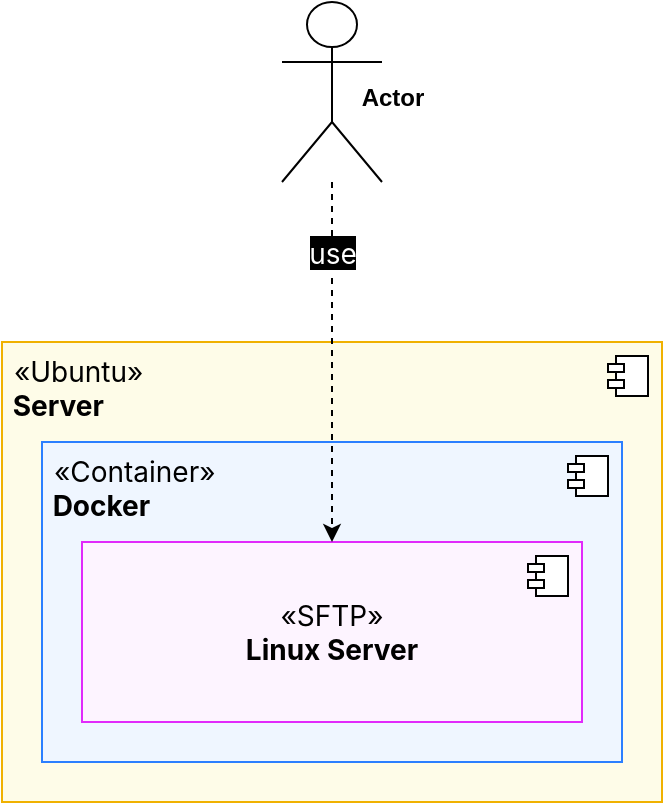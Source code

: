 <mxfile version="27.0.5" pages="3">
  <diagram name="server_sftp-introduction" id="ZuUjq1oBNj3Yt_BZWQuD">
    <mxGraphModel dx="601" dy="376" grid="1" gridSize="10" guides="1" tooltips="1" connect="1" arrows="1" fold="1" page="1" pageScale="1" pageWidth="350" pageHeight="420" math="0" shadow="0">
      <root>
        <mxCell id="0" />
        <mxCell id="1" parent="0" />
        <mxCell id="nhUN8rxTikC8suUAEnMW-1" value="&amp;nbsp;«Ubuntu»&lt;br&gt;&lt;b&gt;&amp;nbsp;Server&lt;/b&gt;" style="html=1;dropTarget=0;whiteSpace=wrap;align=left;verticalAlign=top;fillColor=light-dark(#FEFCE8,#FEFCE8);fontFamily=Inter;strokeColor=#F0B100;fontSize=14;" vertex="1" parent="1">
          <mxGeometry x="10" y="180" width="330" height="230" as="geometry" />
        </mxCell>
        <mxCell id="nhUN8rxTikC8suUAEnMW-2" value="" style="shape=module;jettyWidth=8;jettyHeight=4;fontFamily=Inter;fontSize=14;" vertex="1" parent="nhUN8rxTikC8suUAEnMW-1">
          <mxGeometry x="1" width="20" height="20" relative="1" as="geometry">
            <mxPoint x="-27" y="7" as="offset" />
          </mxGeometry>
        </mxCell>
        <mxCell id="nhUN8rxTikC8suUAEnMW-3" value="&amp;nbsp;«Container»&lt;br&gt;&lt;b&gt;&amp;nbsp;Docker&lt;/b&gt;" style="html=1;dropTarget=0;whiteSpace=wrap;align=left;verticalAlign=top;fillColor=#EFF6FF;fontFamily=Inter;strokeColor=#2B7FFF;fontSize=14;" vertex="1" parent="1">
          <mxGeometry x="30" y="230" width="290" height="160" as="geometry" />
        </mxCell>
        <mxCell id="nhUN8rxTikC8suUAEnMW-4" value="" style="shape=module;jettyWidth=8;jettyHeight=4;fontFamily=Inter;fontSize=14;" vertex="1" parent="nhUN8rxTikC8suUAEnMW-3">
          <mxGeometry x="1" width="20" height="20" relative="1" as="geometry">
            <mxPoint x="-27" y="7" as="offset" />
          </mxGeometry>
        </mxCell>
        <mxCell id="nhUN8rxTikC8suUAEnMW-5" value="«SFTP»&lt;br&gt;&lt;b&gt;Linux Server&lt;/b&gt;" style="html=1;dropTarget=0;whiteSpace=wrap;align=center;verticalAlign=middle;fillColor=#FDF4FF;fontFamily=Inter;strokeColor=#E12AFB;fontSize=14;" vertex="1" parent="1">
          <mxGeometry x="50" y="280" width="250" height="90" as="geometry" />
        </mxCell>
        <mxCell id="nhUN8rxTikC8suUAEnMW-6" value="" style="shape=module;jettyWidth=8;jettyHeight=4;fontFamily=Inter;fontSize=14;" vertex="1" parent="nhUN8rxTikC8suUAEnMW-5">
          <mxGeometry x="1" width="20" height="20" relative="1" as="geometry">
            <mxPoint x="-27" y="7" as="offset" />
          </mxGeometry>
        </mxCell>
        <mxCell id="nhUN8rxTikC8suUAEnMW-11" style="edgeStyle=orthogonalEdgeStyle;rounded=0;orthogonalLoop=1;jettySize=auto;html=1;dashed=1;" edge="1" parent="1" source="nhUN8rxTikC8suUAEnMW-8" target="nhUN8rxTikC8suUAEnMW-5">
          <mxGeometry relative="1" as="geometry">
            <mxPoint x="175" y="160" as="sourcePoint" />
            <Array as="points">
              <mxPoint x="175" y="190" />
              <mxPoint x="175" y="190" />
            </Array>
          </mxGeometry>
        </mxCell>
        <mxCell id="nhUN8rxTikC8suUAEnMW-13" value="&lt;span style=&quot;background-color: rgb(0, 0, 0);&quot;&gt;&lt;font style=&quot;color: rgb(255, 255, 255);&quot;&gt;use&lt;/font&gt;&lt;/span&gt;" style="edgeLabel;html=1;align=center;verticalAlign=middle;resizable=0;points=[];fontFamily=Inter;fontSize=14;" vertex="1" connectable="0" parent="nhUN8rxTikC8suUAEnMW-11">
          <mxGeometry x="-0.365" y="-1" relative="1" as="geometry">
            <mxPoint x="1" y="-21" as="offset" />
          </mxGeometry>
        </mxCell>
        <mxCell id="nhUN8rxTikC8suUAEnMW-8" value="" style="shape=umlActor;verticalLabelPosition=bottom;verticalAlign=top;html=1;" vertex="1" parent="1">
          <mxGeometry x="150" y="10" width="50" height="90" as="geometry" />
        </mxCell>
        <mxCell id="nhUN8rxTikC8suUAEnMW-12" value="Actor" style="text;align=center;fontStyle=1;verticalAlign=middle;spacingLeft=3;spacingRight=3;strokeColor=none;rotatable=0;points=[[0,0.5],[1,0.5]];portConstraint=eastwest;html=1;" vertex="1" parent="1">
          <mxGeometry x="165" y="45" width="80" height="26" as="geometry" />
        </mxCell>
      </root>
    </mxGraphModel>
  </diagram>
  <diagram id="3j4ALyZD_itbC8EVBflF" name="server_sftp-docker">
    <mxGraphModel dx="1188" dy="716" grid="1" gridSize="10" guides="1" tooltips="1" connect="1" arrows="1" fold="1" page="1" pageScale="1" pageWidth="500" pageHeight="610" math="0" shadow="0">
      <root>
        <mxCell id="0" />
        <mxCell id="1" parent="0" />
        <mxCell id="jNUU0SotHu1UUU-fDFnR-1" value="«Ubuntu»&lt;br&gt;&lt;b&gt;Server&lt;/b&gt;" style="html=1;dropTarget=0;whiteSpace=wrap;fontSize=14;fontFamily=Inter;verticalAlign=top;fillColor=light-dark(#FEFCE8,#FEFCE8);strokeColor=#F0B100;" vertex="1" parent="1">
          <mxGeometry x="10" y="10" width="480" height="590" as="geometry" />
        </mxCell>
        <mxCell id="jNUU0SotHu1UUU-fDFnR-2" value="" style="shape=module;jettyWidth=8;jettyHeight=4;" vertex="1" parent="jNUU0SotHu1UUU-fDFnR-1">
          <mxGeometry x="1" width="20" height="20" relative="1" as="geometry">
            <mxPoint x="-27" y="7" as="offset" />
          </mxGeometry>
        </mxCell>
        <mxCell id="mxg7SmcjYMl-GCq87uAX-1" value="«Folder»&lt;br&gt;&lt;b&gt;Operating System&lt;/b&gt;" style="html=1;dropTarget=0;whiteSpace=wrap;fontSize=14;fontFamily=Inter;fillColor=#FFE4E6;strokeColor=#FF2056;strokeWidth=2;" vertex="1" parent="1">
          <mxGeometry x="160" y="60" width="180" height="90" as="geometry" />
        </mxCell>
        <mxCell id="mxg7SmcjYMl-GCq87uAX-2" value="" style="shape=module;jettyWidth=8;jettyHeight=4;" vertex="1" parent="mxg7SmcjYMl-GCq87uAX-1">
          <mxGeometry x="1" width="20" height="20" relative="1" as="geometry">
            <mxPoint x="-27" y="7" as="offset" />
          </mxGeometry>
        </mxCell>
        <mxCell id="mxg7SmcjYMl-GCq87uAX-3" value="&lt;span style=&quot;color: rgb(31, 35, 40); font-family: -apple-system, BlinkMacSystemFont, &amp;quot;Segoe UI&amp;quot;, &amp;quot;Noto Sans&amp;quot;, Helvetica, Arial, sans-serif, &amp;quot;Apple Color Emoji&amp;quot;, &amp;quot;Segoe UI Emoji&amp;quot;; font-size: 16px; text-align: start; background-color: rgb(246, 248, 250);&quot;&gt;📂&lt;/span&gt;" style="text;html=1;align=center;verticalAlign=middle;whiteSpace=wrap;rounded=0;" vertex="1" parent="1">
          <mxGeometry x="160" y="70" width="50" height="30" as="geometry" />
        </mxCell>
        <mxCell id="mxg7SmcjYMl-GCq87uAX-7" value="&amp;nbsp;«Container»&lt;br&gt;&lt;b&gt;&amp;nbsp;Docker&lt;/b&gt;" style="html=1;dropTarget=0;whiteSpace=wrap;verticalAlign=top;align=left;fontSize=14;fontFamily=Inter;fillColor=#EFF6FF;strokeColor=#2B7FFF;" vertex="1" parent="1">
          <mxGeometry x="20" y="200" width="460" height="380" as="geometry" />
        </mxCell>
        <mxCell id="mxg7SmcjYMl-GCq87uAX-8" value="" style="shape=module;jettyWidth=8;jettyHeight=4;" vertex="1" parent="mxg7SmcjYMl-GCq87uAX-7">
          <mxGeometry x="1" width="20" height="20" relative="1" as="geometry">
            <mxPoint x="-27" y="7" as="offset" />
          </mxGeometry>
        </mxCell>
        <mxCell id="g61ECsMKBp7kHvWE8j8z-1" value="&amp;nbsp;«SFTP»&lt;br&gt;&lt;b&gt;&amp;nbsp;Linux Server&lt;/b&gt;" style="html=1;dropTarget=0;whiteSpace=wrap;verticalAlign=top;align=left;fillColor=#FDF4FF;strokeColor=#E12AFB;fontSize=14;fontFamily=Inter;" vertex="1" parent="1">
          <mxGeometry x="30" y="250" width="440" height="310" as="geometry" />
        </mxCell>
        <mxCell id="g61ECsMKBp7kHvWE8j8z-2" value="" style="shape=module;jettyWidth=8;jettyHeight=4;" vertex="1" parent="g61ECsMKBp7kHvWE8j8z-1">
          <mxGeometry x="1" width="20" height="20" relative="1" as="geometry">
            <mxPoint x="-27" y="7" as="offset" />
          </mxGeometry>
        </mxCell>
        <mxCell id="mxg7SmcjYMl-GCq87uAX-4" value="«Folder»&lt;br&gt;&lt;b&gt;SFTP Server&lt;/b&gt;" style="html=1;dropTarget=0;whiteSpace=wrap;fontSize=14;fontFamily=Inter;fillColor=#FFE4E6;strokeColor=#FF2056;strokeWidth=2;" vertex="1" parent="1">
          <mxGeometry x="160" y="300" width="180" height="90" as="geometry" />
        </mxCell>
        <mxCell id="mxg7SmcjYMl-GCq87uAX-5" value="" style="shape=module;jettyWidth=8;jettyHeight=4;" vertex="1" parent="mxg7SmcjYMl-GCq87uAX-4">
          <mxGeometry x="1" width="20" height="20" relative="1" as="geometry">
            <mxPoint x="-27" y="7" as="offset" />
          </mxGeometry>
        </mxCell>
        <mxCell id="mxg7SmcjYMl-GCq87uAX-6" value="&lt;span style=&quot;color: rgb(31, 35, 40); font-family: -apple-system, BlinkMacSystemFont, &amp;quot;Segoe UI&amp;quot;, &amp;quot;Noto Sans&amp;quot;, Helvetica, Arial, sans-serif, &amp;quot;Apple Color Emoji&amp;quot;, &amp;quot;Segoe UI Emoji&amp;quot;; font-size: 16px; text-align: start; background-color: rgb(246, 248, 250);&quot;&gt;📂&lt;/span&gt;" style="text;html=1;align=center;verticalAlign=middle;whiteSpace=wrap;rounded=0;" vertex="1" parent="1">
          <mxGeometry x="160" y="300" width="50" height="30" as="geometry" />
        </mxCell>
        <mxCell id="TKJbZWnyecMgC9bBMDFX-1" value="«Folder»&lt;br&gt;&lt;b&gt;yahoo_finance&lt;/b&gt;" style="html=1;dropTarget=0;whiteSpace=wrap;fontSize=14;fontFamily=Inter;" vertex="1" parent="1">
          <mxGeometry x="60" y="450" width="180" height="90" as="geometry" />
        </mxCell>
        <mxCell id="TKJbZWnyecMgC9bBMDFX-2" value="" style="shape=module;jettyWidth=8;jettyHeight=4;" vertex="1" parent="TKJbZWnyecMgC9bBMDFX-1">
          <mxGeometry x="1" width="20" height="20" relative="1" as="geometry">
            <mxPoint x="-27" y="7" as="offset" />
          </mxGeometry>
        </mxCell>
        <mxCell id="TKJbZWnyecMgC9bBMDFX-3" value="&lt;span style=&quot;color: rgb(31, 35, 40); font-family: -apple-system, BlinkMacSystemFont, &amp;quot;Segoe UI&amp;quot;, &amp;quot;Noto Sans&amp;quot;, Helvetica, Arial, sans-serif, &amp;quot;Apple Color Emoji&amp;quot;, &amp;quot;Segoe UI Emoji&amp;quot;; font-size: 16px; text-align: start; background-color: rgb(246, 248, 250);&quot;&gt;📂&lt;/span&gt;" style="text;html=1;align=center;verticalAlign=middle;whiteSpace=wrap;rounded=0;" vertex="1" parent="1">
          <mxGeometry x="60" y="450" width="50" height="30" as="geometry" />
        </mxCell>
        <mxCell id="TKJbZWnyecMgC9bBMDFX-4" value="«Folder»&lt;br&gt;&lt;b&gt;other folders&lt;/b&gt;" style="html=1;dropTarget=0;whiteSpace=wrap;fontSize=14;fontFamily=Inter;" vertex="1" parent="1">
          <mxGeometry x="260" y="450" width="180" height="90" as="geometry" />
        </mxCell>
        <mxCell id="TKJbZWnyecMgC9bBMDFX-5" value="" style="shape=module;jettyWidth=8;jettyHeight=4;" vertex="1" parent="TKJbZWnyecMgC9bBMDFX-4">
          <mxGeometry x="1" width="20" height="20" relative="1" as="geometry">
            <mxPoint x="-27" y="7" as="offset" />
          </mxGeometry>
        </mxCell>
        <mxCell id="TKJbZWnyecMgC9bBMDFX-6" value="&lt;span style=&quot;color: rgb(31, 35, 40); font-family: -apple-system, BlinkMacSystemFont, &amp;quot;Segoe UI&amp;quot;, &amp;quot;Noto Sans&amp;quot;, Helvetica, Arial, sans-serif, &amp;quot;Apple Color Emoji&amp;quot;, &amp;quot;Segoe UI Emoji&amp;quot;; font-size: 16px; text-align: start; background-color: rgb(246, 248, 250);&quot;&gt;📂&lt;/span&gt;" style="text;html=1;align=center;verticalAlign=middle;whiteSpace=wrap;rounded=0;" vertex="1" parent="1">
          <mxGeometry x="260" y="450" width="50" height="30" as="geometry" />
        </mxCell>
        <mxCell id="TKJbZWnyecMgC9bBMDFX-7" value="" style="endArrow=block;startArrow=block;endFill=1;startFill=1;html=1;rounded=0;entryX=0.5;entryY=0;entryDx=0;entryDy=0;" edge="1" parent="1" source="mxg7SmcjYMl-GCq87uAX-1" target="mxg7SmcjYMl-GCq87uAX-4">
          <mxGeometry width="160" relative="1" as="geometry">
            <mxPoint x="100" y="440" as="sourcePoint" />
            <mxPoint x="260" y="440" as="targetPoint" />
          </mxGeometry>
        </mxCell>
        <mxCell id="TKJbZWnyecMgC9bBMDFX-12" value="&lt;span style=&quot;background-color: rgb(0, 0, 0);&quot;&gt;&lt;font face=&quot;Inter&quot; style=&quot;color: rgb(255, 255, 255); font-size: 14px;&quot;&gt;mapped volume&lt;/font&gt;&lt;/span&gt;" style="edgeLabel;html=1;align=center;verticalAlign=middle;resizable=0;points=[];" vertex="1" connectable="0" parent="TKJbZWnyecMgC9bBMDFX-7">
          <mxGeometry x="-0.121" y="-1" relative="1" as="geometry">
            <mxPoint x="1" y="-42" as="offset" />
          </mxGeometry>
        </mxCell>
        <mxCell id="TKJbZWnyecMgC9bBMDFX-8" value="1" style="endArrow=open;html=1;endSize=12;startArrow=diamondThin;startSize=14;startFill=1;edgeStyle=orthogonalEdgeStyle;align=left;verticalAlign=bottom;rounded=0;exitX=0.25;exitY=1;exitDx=0;exitDy=0;" edge="1" parent="1" source="mxg7SmcjYMl-GCq87uAX-4" target="TKJbZWnyecMgC9bBMDFX-1">
          <mxGeometry x="-1" y="3" relative="1" as="geometry">
            <mxPoint x="100" y="440" as="sourcePoint" />
            <mxPoint x="260" y="440" as="targetPoint" />
          </mxGeometry>
        </mxCell>
        <mxCell id="TKJbZWnyecMgC9bBMDFX-11" value="1" style="endArrow=open;html=1;endSize=12;startArrow=diamondThin;startSize=14;startFill=1;edgeStyle=orthogonalEdgeStyle;align=left;verticalAlign=bottom;rounded=0;exitX=0.75;exitY=1;exitDx=0;exitDy=0;entryX=0.5;entryY=0;entryDx=0;entryDy=0;" edge="1" parent="1" source="mxg7SmcjYMl-GCq87uAX-4" target="TKJbZWnyecMgC9bBMDFX-4">
          <mxGeometry x="-1" y="3" relative="1" as="geometry">
            <mxPoint x="70" y="420" as="sourcePoint" />
            <mxPoint x="230" y="420" as="targetPoint" />
          </mxGeometry>
        </mxCell>
      </root>
    </mxGraphModel>
  </diagram>
  <diagram id="-rZjWQhKUSfBIeYw_sgl" name="server_sftp-folder-structure">
    <mxGraphModel dx="1426" dy="859" grid="1" gridSize="10" guides="1" tooltips="1" connect="1" arrows="1" fold="1" page="1" pageScale="1" pageWidth="500" pageHeight="610" math="0" shadow="0">
      <root>
        <mxCell id="0" />
        <mxCell id="1" parent="0" />
      </root>
    </mxGraphModel>
  </diagram>
</mxfile>
